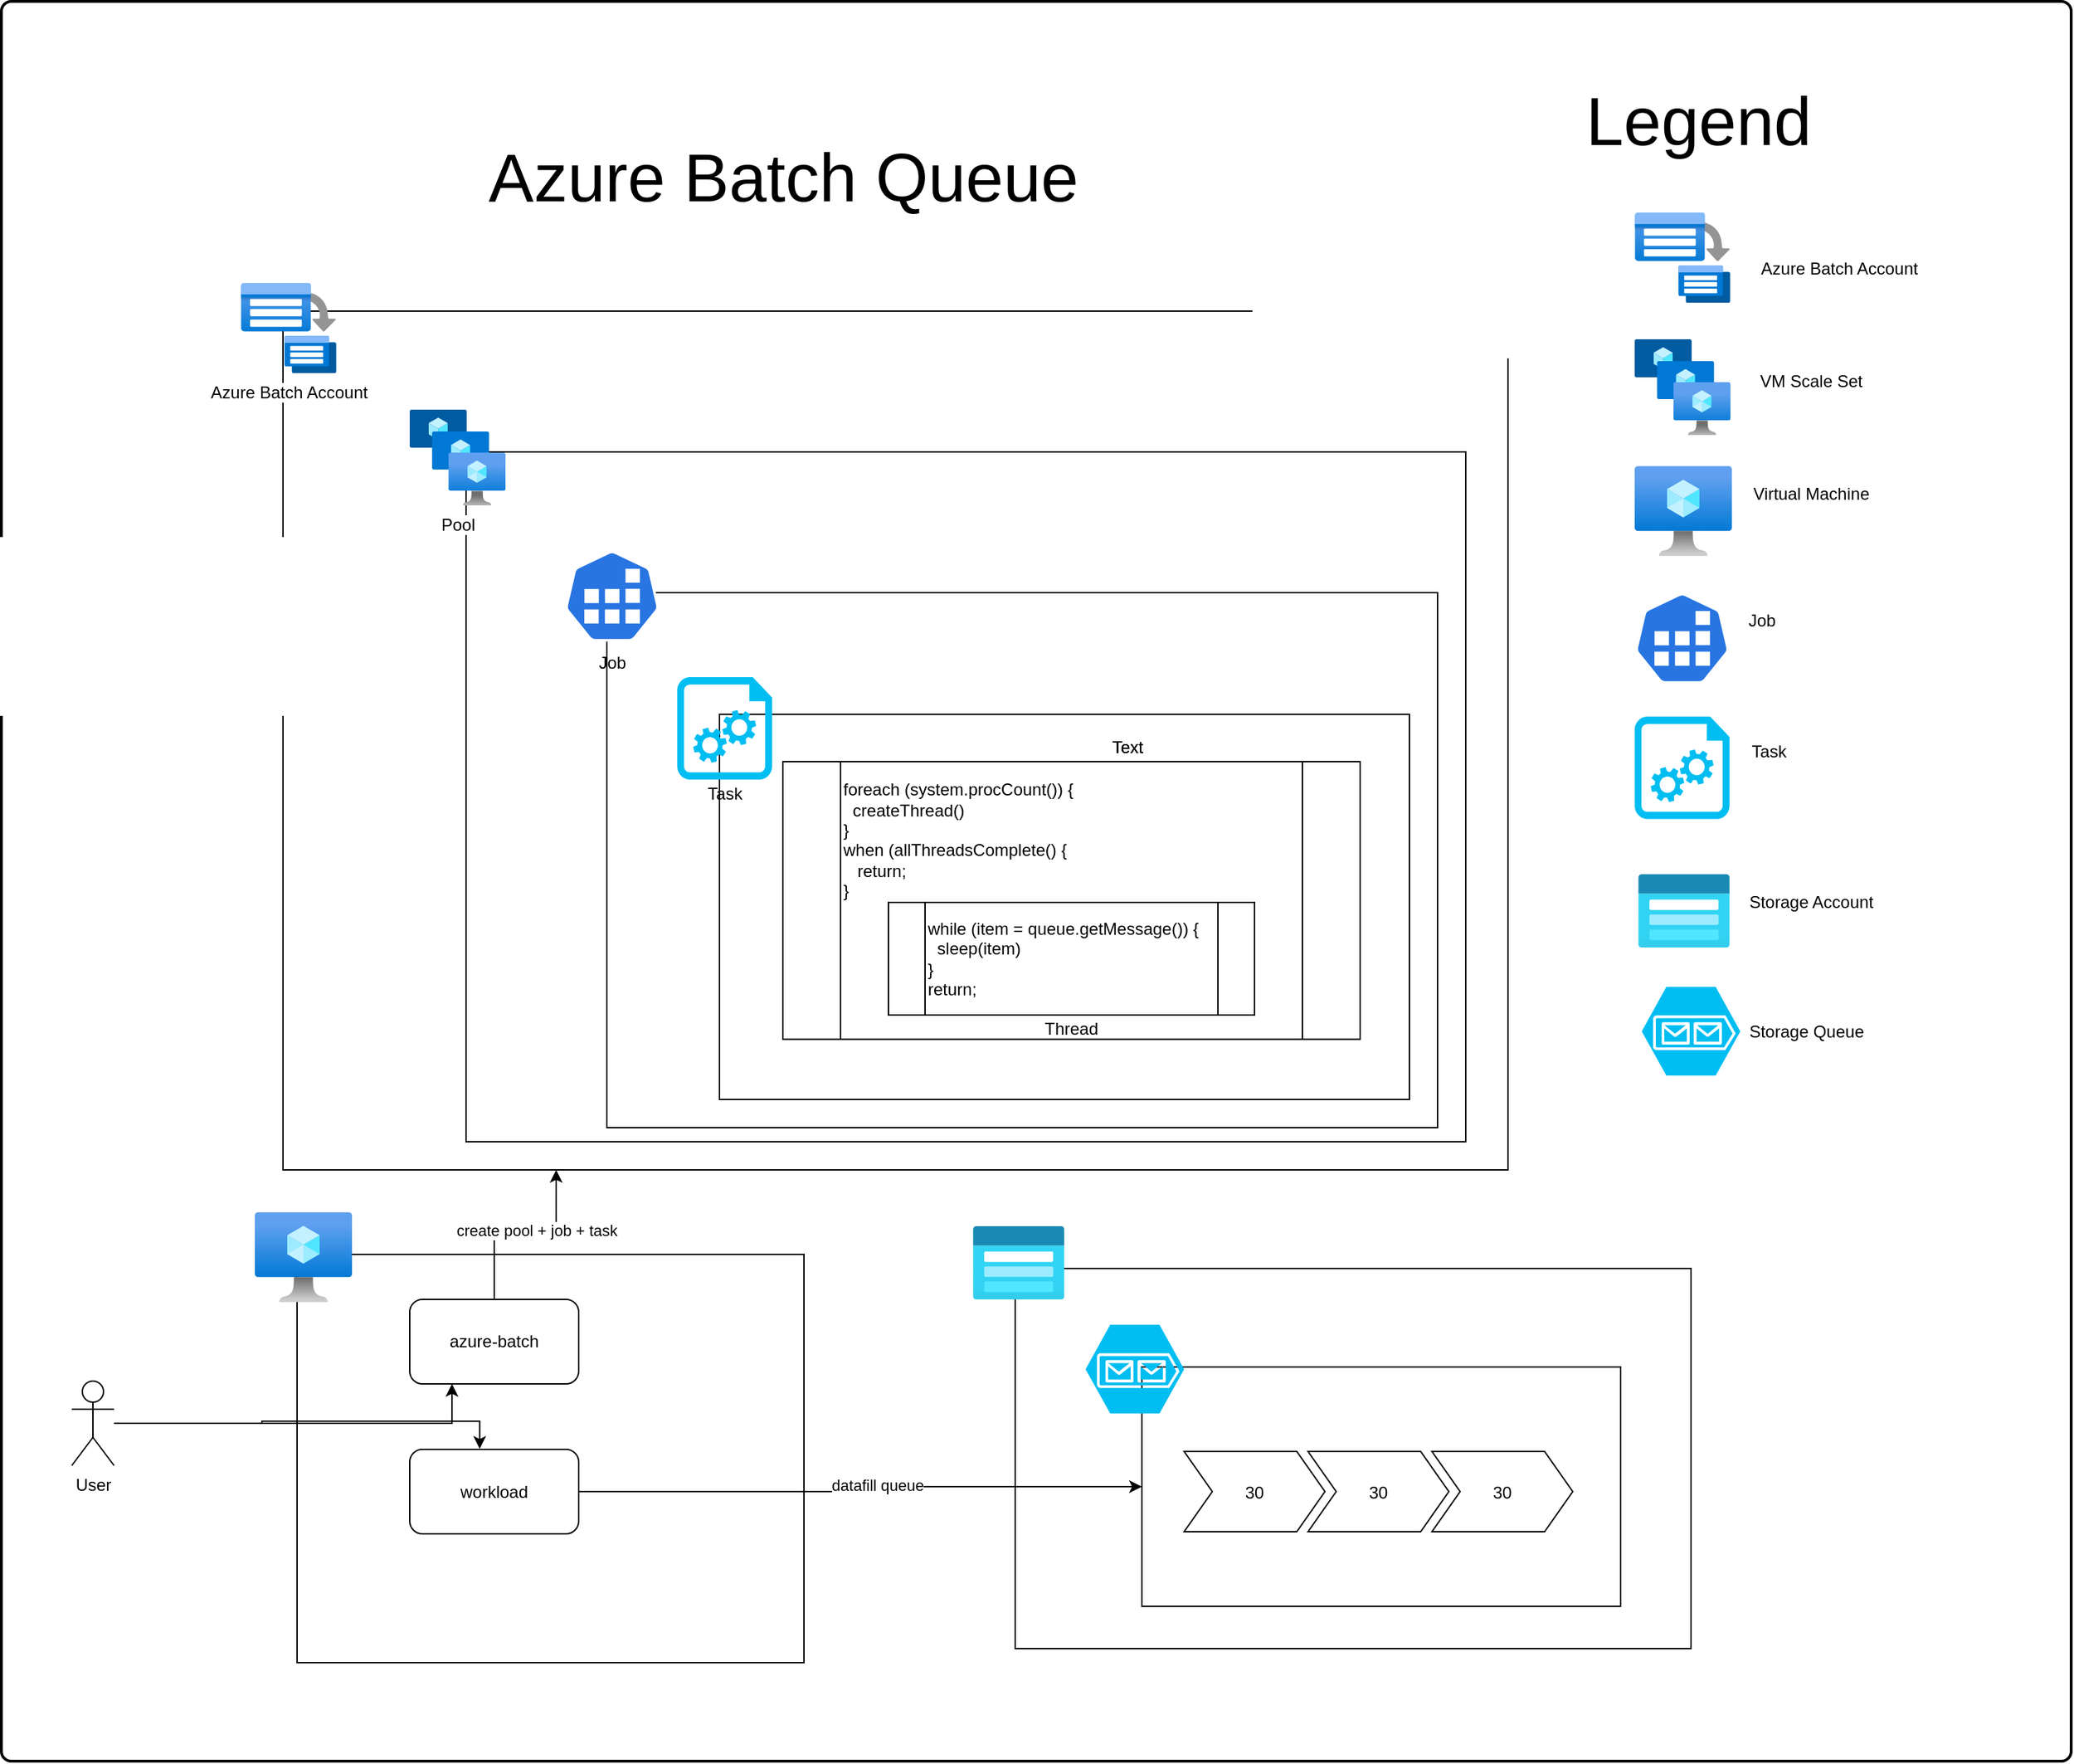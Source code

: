 <mxfile>
    <diagram id="dLBVXeiTEgByt1S6cGNW" name="Page-1">
        <mxGraphModel dx="1341" dy="1782" grid="1" gridSize="10" guides="1" tooltips="1" connect="1" arrows="1" fold="1" page="1" pageScale="1" pageWidth="850" pageHeight="1100" math="0" shadow="0">
            <root>
                <mxCell id="0"/>
                <mxCell id="12" value="Grouping" parent="0"/>
                <mxCell id="104" value="" style="rounded=1;whiteSpace=wrap;html=1;absoluteArcSize=1;arcSize=14;strokeWidth=2;" vertex="1" parent="12">
                    <mxGeometry x="-520" y="-70" width="1470" height="1250" as="geometry"/>
                </mxCell>
                <mxCell id="80" value="" style="rounded=0;whiteSpace=wrap;html=1;" vertex="1" parent="12">
                    <mxGeometry x="200" y="830" width="480" height="270" as="geometry"/>
                </mxCell>
                <mxCell id="13" value="" style="whiteSpace=wrap;html=1;" vertex="1" parent="12">
                    <mxGeometry x="-320" y="150" width="870" height="610" as="geometry"/>
                </mxCell>
                <mxCell id="77" value="" style="rounded=0;whiteSpace=wrap;html=1;" vertex="1" parent="12">
                    <mxGeometry x="-190" y="250" width="710" height="490" as="geometry"/>
                </mxCell>
                <mxCell id="76" value="" style="rounded=0;whiteSpace=wrap;html=1;" vertex="1" parent="12">
                    <mxGeometry x="-90" y="350" width="590" height="380" as="geometry"/>
                </mxCell>
                <mxCell id="75" value="" style="rounded=0;whiteSpace=wrap;html=1;" vertex="1" parent="12">
                    <mxGeometry x="-10" y="436.39" width="490" height="273.61" as="geometry"/>
                </mxCell>
                <mxCell id="28" value="" style="whiteSpace=wrap;html=1;" vertex="1" parent="12">
                    <mxGeometry x="-310" y="820" width="360" height="290" as="geometry"/>
                </mxCell>
                <mxCell id="50" value="" style="group" vertex="1" connectable="0" parent="12">
                    <mxGeometry x="-120" y="320" width="67.5" height="90" as="geometry"/>
                </mxCell>
                <mxCell id="44" value="" style="html=1;dashed=0;whitespace=wrap;fillColor=#2875E2;strokeColor=#ffffff;points=[[0.005,0.63,0],[0.1,0.2,0],[0.9,0.2,0],[0.5,0,0],[0.995,0.63,0],[0.72,0.99,0],[0.5,1,0],[0.28,0.99,0]];shape=mxgraph.kubernetes.icon;prIcon=job" vertex="1" parent="50">
                    <mxGeometry width="67.5" height="64.8" as="geometry"/>
                </mxCell>
                <mxCell id="45" value="Job" style="text;html=1;strokeColor=none;fillColor=none;align=center;verticalAlign=middle;whiteSpace=wrap;rounded=0;" vertex="1" parent="50">
                    <mxGeometry x="13.75" y="70" width="40" height="20" as="geometry"/>
                </mxCell>
                <mxCell id="72" value="" style="group" vertex="1" connectable="0" parent="12">
                    <mxGeometry x="-40" y="410" width="67.5" height="92.78" as="geometry"/>
                </mxCell>
                <mxCell id="66" value="" style="verticalLabelPosition=bottom;html=1;verticalAlign=top;align=center;strokeColor=none;fillColor=#00BEF2;shape=mxgraph.azure.startup_task;pointerEvents=1;" vertex="1" parent="72">
                    <mxGeometry width="67.5" height="72.78" as="geometry"/>
                </mxCell>
                <mxCell id="67" value="Task" style="text;html=1;strokeColor=none;fillColor=none;align=center;verticalAlign=middle;whiteSpace=wrap;rounded=0;" vertex="1" parent="72">
                    <mxGeometry x="13.75" y="72.78" width="40" height="20" as="geometry"/>
                </mxCell>
                <mxCell id="78" value="" style="aspect=fixed;html=1;points=[];align=center;image;fontSize=12;image=img/lib/azure2/storage/Storage_Accounts_Classic.svg;" vertex="1" parent="12">
                    <mxGeometry x="170" y="800" width="65" height="52" as="geometry"/>
                </mxCell>
                <mxCell id="81" value="" style="rounded=0;whiteSpace=wrap;html=1;" vertex="1" parent="12">
                    <mxGeometry x="290" y="900" width="340" height="170" as="geometry"/>
                </mxCell>
                <mxCell id="79" value="" style="verticalLabelPosition=bottom;html=1;verticalAlign=top;align=center;strokeColor=none;fillColor=#00BEF2;shape=mxgraph.azure.storage_queue;" vertex="1" parent="12">
                    <mxGeometry x="250" y="870" width="70" height="63" as="geometry"/>
                </mxCell>
                <mxCell id="83" value="30" style="shape=step;perimeter=stepPerimeter;fixedSize=1;points=[];" vertex="1" parent="12">
                    <mxGeometry x="320" y="960" width="100" height="57" as="geometry"/>
                </mxCell>
                <mxCell id="84" value="30" style="shape=step;perimeter=stepPerimeter;fixedSize=1;points=[];" vertex="1" parent="12">
                    <mxGeometry x="408" y="960" width="100" height="57" as="geometry"/>
                </mxCell>
                <mxCell id="85" value="30" style="shape=step;perimeter=stepPerimeter;fixedSize=1;points=[];" vertex="1" parent="12">
                    <mxGeometry x="496" y="960" width="100" height="57" as="geometry"/>
                </mxCell>
                <mxCell id="91" style="edgeStyle=orthogonalEdgeStyle;rounded=0;orthogonalLoop=1;jettySize=auto;html=1;entryX=0.223;entryY=1;entryDx=0;entryDy=0;entryPerimeter=0;" edge="1" parent="12" source="90" target="13">
                    <mxGeometry relative="1" as="geometry"/>
                </mxCell>
                <mxCell id="95" value="create pool + job + task" style="edgeLabel;html=1;align=center;verticalAlign=middle;resizable=0;points=[];" vertex="1" connectable="0" parent="91">
                    <mxGeometry x="0.119" y="3" relative="1" as="geometry">
                        <mxPoint as="offset"/>
                    </mxGeometry>
                </mxCell>
                <mxCell id="90" value="azure-batch" style="rounded=1;whiteSpace=wrap;html=1;" vertex="1" parent="12">
                    <mxGeometry x="-230" y="852" width="120" height="60" as="geometry"/>
                </mxCell>
                <mxCell id="93" style="edgeStyle=orthogonalEdgeStyle;rounded=0;orthogonalLoop=1;jettySize=auto;html=1;entryX=0;entryY=0.5;entryDx=0;entryDy=0;" edge="1" parent="12" source="92" target="81">
                    <mxGeometry relative="1" as="geometry"/>
                </mxCell>
                <mxCell id="94" value="datafill queue" style="edgeLabel;html=1;align=center;verticalAlign=middle;resizable=0;points=[];" vertex="1" connectable="0" parent="93">
                    <mxGeometry x="0.067" y="1" relative="1" as="geometry">
                        <mxPoint as="offset"/>
                    </mxGeometry>
                </mxCell>
                <mxCell id="92" value="workload" style="rounded=1;whiteSpace=wrap;html=1;" vertex="1" parent="12">
                    <mxGeometry x="-230" y="958.5" width="120" height="60" as="geometry"/>
                </mxCell>
                <mxCell id="96" style="edgeStyle=orthogonalEdgeStyle;rounded=0;orthogonalLoop=1;jettySize=auto;html=1;entryX=0.25;entryY=1;entryDx=0;entryDy=0;" edge="1" parent="12" source="6" target="90">
                    <mxGeometry relative="1" as="geometry"/>
                </mxCell>
                <mxCell id="97" style="edgeStyle=orthogonalEdgeStyle;rounded=0;orthogonalLoop=1;jettySize=auto;html=1;entryX=0.414;entryY=-0.006;entryDx=0;entryDy=0;entryPerimeter=0;" edge="1" parent="12" source="6" target="92">
                    <mxGeometry relative="1" as="geometry"/>
                </mxCell>
                <mxCell id="98" value="foreach (system.procCount()) {&lt;br&gt;&amp;nbsp; createThread()&lt;br&gt;}&lt;br&gt;when (allThreadsComplete() {&lt;br&gt;&amp;nbsp; &amp;nbsp;return;&lt;br&gt;}&lt;br&gt;&lt;br&gt;&lt;br&gt;&lt;br&gt;&lt;br&gt;&lt;br&gt;&lt;br&gt;" style="shape=process;whiteSpace=wrap;html=1;backgroundOutline=1;align=left;" vertex="1" parent="12">
                    <mxGeometry x="35" y="470" width="410" height="197.22" as="geometry"/>
                </mxCell>
                <mxCell id="99" value="Text" style="text;html=1;strokeColor=none;fillColor=none;align=center;verticalAlign=middle;whiteSpace=wrap;rounded=0;" vertex="1" parent="12">
                    <mxGeometry x="260" y="450" width="40" height="20" as="geometry"/>
                </mxCell>
                <mxCell id="100" value="Text" style="text;html=1;strokeColor=none;fillColor=none;align=center;verticalAlign=middle;whiteSpace=wrap;rounded=0;" vertex="1" parent="12">
                    <mxGeometry x="260" y="450" width="40" height="20" as="geometry"/>
                </mxCell>
                <mxCell id="102" value="" style="group" vertex="1" connectable="0" parent="12">
                    <mxGeometry x="148" y="840" width="260" height="100" as="geometry"/>
                </mxCell>
                <mxCell id="103" value="" style="group" vertex="1" connectable="0" parent="102">
                    <mxGeometry x="-38" y="-270" width="260" height="100" as="geometry"/>
                </mxCell>
                <mxCell id="74" value="while (item = queue.getMessage()) {&lt;br&gt;&amp;nbsp; sleep(item)&lt;br&gt;}&lt;br&gt;return;" style="shape=process;whiteSpace=wrap;html=1;backgroundOutline=1;align=left;" vertex="1" parent="103">
                    <mxGeometry width="260" height="80" as="geometry"/>
                </mxCell>
                <mxCell id="101" value="Thread" style="text;html=1;strokeColor=none;fillColor=none;align=center;verticalAlign=middle;whiteSpace=wrap;rounded=0;" vertex="1" parent="103">
                    <mxGeometry x="110" y="80" width="40" height="20" as="geometry"/>
                </mxCell>
                <mxCell id="1" parent="0"/>
                <mxCell id="6" value="User" style="shape=umlActor;verticalLabelPosition=bottom;verticalAlign=top;html=1;outlineConnect=0;" vertex="1" parent="1">
                    <mxGeometry x="-470" y="910" width="30" height="60" as="geometry"/>
                </mxCell>
                <mxCell id="10" value="&lt;font style=&quot;font-size: 48px&quot;&gt;Azure Batch Queue&lt;/font&gt;" style="text;html=1;align=center;verticalAlign=middle;resizable=0;points=[];autosize=1;" vertex="1" parent="1">
                    <mxGeometry x="-180" y="40" width="430" height="30" as="geometry"/>
                </mxCell>
                <mxCell id="11" value="Azure Batch Account" style="aspect=fixed;html=1;points=[];align=center;image;fontSize=12;image=img/lib/azure2/compute/Batch_Accounts.svg;" vertex="1" parent="1">
                    <mxGeometry x="-350" y="130" width="68" height="64" as="geometry"/>
                </mxCell>
                <mxCell id="14" value="Pool" style="aspect=fixed;html=1;points=[];align=center;image;fontSize=12;image=img/lib/azure2/compute/VM_Scale_Sets.svg;" vertex="1" parent="1">
                    <mxGeometry x="-230" y="220" width="68" height="68" as="geometry"/>
                </mxCell>
                <mxCell id="19" value="" style="aspect=fixed;html=1;points=[];align=center;image;fontSize=12;image=img/lib/azure2/compute/Virtual_Machine.svg;" vertex="1" parent="1">
                    <mxGeometry x="-340" y="790" width="69" height="64" as="geometry"/>
                </mxCell>
                <mxCell id="26" value="Legend" parent="0"/>
                <mxCell id="3" value="Azure Batch Account" style="text;html=1;align=center;verticalAlign=middle;resizable=0;points=[];autosize=1;" vertex="1" parent="26">
                    <mxGeometry x="720" y="110" width="130" height="20" as="geometry"/>
                </mxCell>
                <mxCell id="27" value="" style="group" vertex="1" connectable="0" parent="26">
                    <mxGeometry x="595" width="230" height="693" as="geometry"/>
                </mxCell>
                <mxCell id="15" value="" style="html=1;dashed=0;whitespace=wrap;fillColor=#2875E2;strokeColor=#ffffff;points=[[0.005,0.63,0],[0.1,0.2,0],[0.9,0.2,0],[0.5,0,0],[0.995,0.63,0],[0.72,0.99,0],[0.5,1,0],[0.28,0.99,0]];shape=mxgraph.kubernetes.icon;prIcon=job" vertex="1" parent="27">
                    <mxGeometry x="45" y="350" width="67.5" height="64.8" as="geometry"/>
                </mxCell>
                <mxCell id="16" value="" style="verticalLabelPosition=bottom;html=1;verticalAlign=top;align=center;strokeColor=none;fillColor=#00BEF2;shape=mxgraph.azure.startup_task;pointerEvents=1;" vertex="1" parent="27">
                    <mxGeometry x="45" y="438" width="67.5" height="72.78" as="geometry"/>
                </mxCell>
                <mxCell id="17" value="Job" style="text;html=1;align=center;verticalAlign=middle;resizable=0;points=[];autosize=1;" vertex="1" parent="27">
                    <mxGeometry x="120" y="360" width="30" height="20" as="geometry"/>
                </mxCell>
                <mxCell id="18" value="Task" style="text;html=1;align=center;verticalAlign=middle;resizable=0;points=[];autosize=1;" vertex="1" parent="27">
                    <mxGeometry x="120" y="453" width="40" height="20" as="geometry"/>
                </mxCell>
                <mxCell id="21" value="" style="verticalLabelPosition=bottom;html=1;verticalAlign=top;align=center;strokeColor=none;fillColor=#00BEF2;shape=mxgraph.azure.storage_queue;" vertex="1" parent="27">
                    <mxGeometry x="50" y="630" width="70" height="63" as="geometry"/>
                </mxCell>
                <mxCell id="22" value="" style="aspect=fixed;html=1;points=[];align=center;image;fontSize=12;image=img/lib/azure2/storage/Storage_Accounts_Classic.svg;" vertex="1" parent="27">
                    <mxGeometry x="47.5" y="550" width="65" height="52" as="geometry"/>
                </mxCell>
                <mxCell id="23" value="Storage Account" style="text;html=1;align=center;verticalAlign=middle;resizable=0;points=[];autosize=1;" vertex="1" parent="27">
                    <mxGeometry x="120" y="560" width="100" height="20" as="geometry"/>
                </mxCell>
                <mxCell id="24" value="Storage Queue&amp;nbsp;&amp;nbsp;" style="text;html=1;align=center;verticalAlign=middle;resizable=0;points=[];autosize=1;" vertex="1" parent="27">
                    <mxGeometry x="120" y="651.5" width="100" height="20" as="geometry"/>
                </mxCell>
                <mxCell id="2" value="" style="aspect=fixed;html=1;points=[];align=center;image;fontSize=12;image=img/lib/azure2/compute/Batch_Accounts.svg;" vertex="1" parent="27">
                    <mxGeometry x="45" y="80" width="68" height="64" as="geometry"/>
                </mxCell>
                <mxCell id="4" value="" style="aspect=fixed;html=1;points=[];align=center;image;fontSize=12;image=img/lib/azure2/compute/VM_Scale_Sets.svg;" vertex="1" parent="27">
                    <mxGeometry x="45" y="170" width="68" height="68" as="geometry"/>
                </mxCell>
                <mxCell id="5" value="VM Scale Set" style="text;html=1;align=center;verticalAlign=middle;resizable=0;points=[];autosize=1;" vertex="1" parent="27">
                    <mxGeometry x="125" y="190" width="90" height="20" as="geometry"/>
                </mxCell>
                <mxCell id="7" value="" style="aspect=fixed;html=1;points=[];align=center;image;fontSize=12;image=img/lib/azure2/compute/Virtual_Machine.svg;" vertex="1" parent="27">
                    <mxGeometry x="45" y="260" width="69" height="64" as="geometry"/>
                </mxCell>
                <mxCell id="9" value="Virtual Machine&amp;nbsp; &amp;nbsp;" style="text;html=1;align=center;verticalAlign=middle;resizable=0;points=[];autosize=1;" vertex="1" parent="27">
                    <mxGeometry x="120" y="270" width="110" height="20" as="geometry"/>
                </mxCell>
                <mxCell id="25" value="&lt;font style=&quot;font-size: 48px&quot;&gt;Legend&lt;/font&gt;" style="text;html=1;align=center;verticalAlign=middle;resizable=0;points=[];autosize=1;" vertex="1" parent="27">
                    <mxGeometry width="180" height="30" as="geometry"/>
                </mxCell>
            </root>
        </mxGraphModel>
    </diagram>
</mxfile>